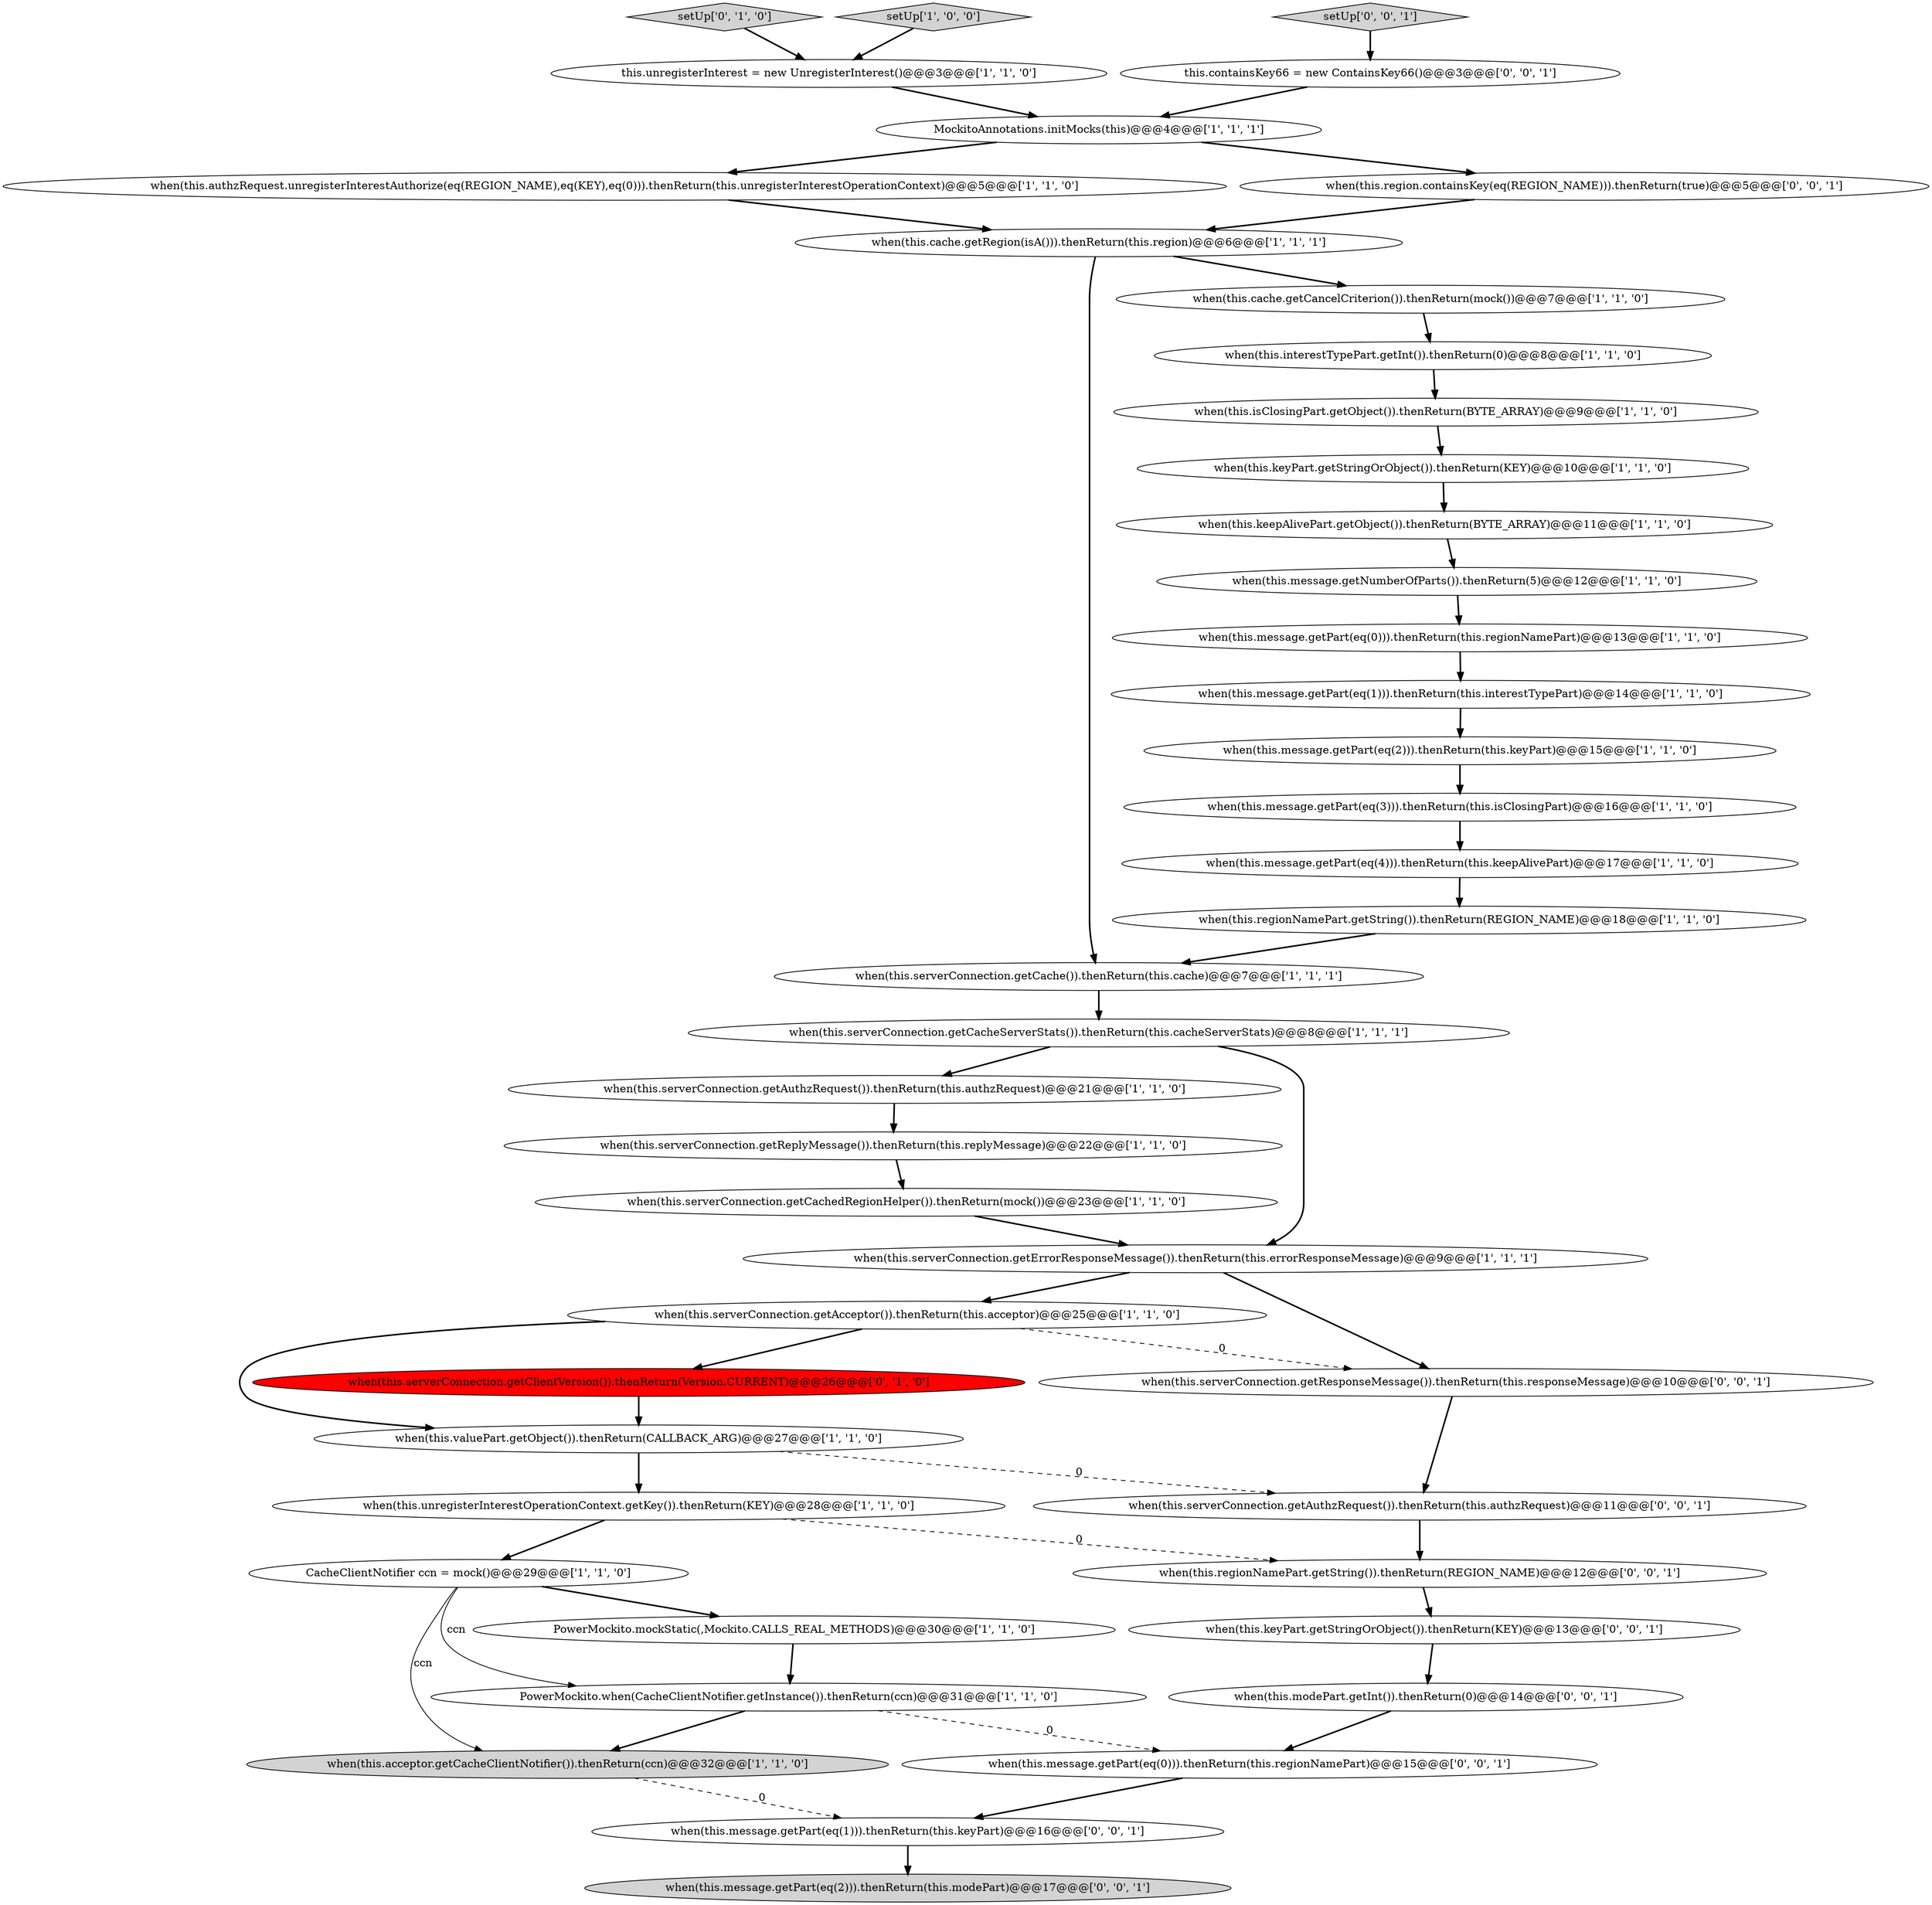 digraph {
24 [style = filled, label = "this.unregisterInterest = new UnregisterInterest()@@@3@@@['1', '1', '0']", fillcolor = white, shape = ellipse image = "AAA0AAABBB1BBB"];
25 [style = filled, label = "when(this.cache.getRegion(isA())).thenReturn(this.region)@@@6@@@['1', '1', '1']", fillcolor = white, shape = ellipse image = "AAA0AAABBB1BBB"];
2 [style = filled, label = "when(this.message.getPart(eq(1))).thenReturn(this.interestTypePart)@@@14@@@['1', '1', '0']", fillcolor = white, shape = ellipse image = "AAA0AAABBB1BBB"];
4 [style = filled, label = "when(this.keepAlivePart.getObject()).thenReturn(BYTE_ARRAY)@@@11@@@['1', '1', '0']", fillcolor = white, shape = ellipse image = "AAA0AAABBB1BBB"];
36 [style = filled, label = "when(this.serverConnection.getAuthzRequest()).thenReturn(this.authzRequest)@@@11@@@['0', '0', '1']", fillcolor = white, shape = ellipse image = "AAA0AAABBB3BBB"];
0 [style = filled, label = "when(this.acceptor.getCacheClientNotifier()).thenReturn(ccn)@@@32@@@['1', '1', '0']", fillcolor = lightgray, shape = ellipse image = "AAA0AAABBB1BBB"];
6 [style = filled, label = "when(this.unregisterInterestOperationContext.getKey()).thenReturn(KEY)@@@28@@@['1', '1', '0']", fillcolor = white, shape = ellipse image = "AAA0AAABBB1BBB"];
23 [style = filled, label = "when(this.message.getPart(eq(4))).thenReturn(this.keepAlivePart)@@@17@@@['1', '1', '0']", fillcolor = white, shape = ellipse image = "AAA0AAABBB1BBB"];
1 [style = filled, label = "when(this.serverConnection.getAcceptor()).thenReturn(this.acceptor)@@@25@@@['1', '1', '0']", fillcolor = white, shape = ellipse image = "AAA0AAABBB1BBB"];
22 [style = filled, label = "CacheClientNotifier ccn = mock()@@@29@@@['1', '1', '0']", fillcolor = white, shape = ellipse image = "AAA0AAABBB1BBB"];
29 [style = filled, label = "when(this.valuePart.getObject()).thenReturn(CALLBACK_ARG)@@@27@@@['1', '1', '0']", fillcolor = white, shape = ellipse image = "AAA0AAABBB1BBB"];
41 [style = filled, label = "when(this.serverConnection.getResponseMessage()).thenReturn(this.responseMessage)@@@10@@@['0', '0', '1']", fillcolor = white, shape = ellipse image = "AAA0AAABBB3BBB"];
18 [style = filled, label = "when(this.message.getPart(eq(2))).thenReturn(this.keyPart)@@@15@@@['1', '1', '0']", fillcolor = white, shape = ellipse image = "AAA0AAABBB1BBB"];
11 [style = filled, label = "when(this.cache.getCancelCriterion()).thenReturn(mock())@@@7@@@['1', '1', '0']", fillcolor = white, shape = ellipse image = "AAA0AAABBB1BBB"];
20 [style = filled, label = "when(this.authzRequest.unregisterInterestAuthorize(eq(REGION_NAME),eq(KEY),eq(0))).thenReturn(this.unregisterInterestOperationContext)@@@5@@@['1', '1', '0']", fillcolor = white, shape = ellipse image = "AAA0AAABBB1BBB"];
15 [style = filled, label = "when(this.serverConnection.getCachedRegionHelper()).thenReturn(mock())@@@23@@@['1', '1', '0']", fillcolor = white, shape = ellipse image = "AAA0AAABBB1BBB"];
12 [style = filled, label = "when(this.serverConnection.getErrorResponseMessage()).thenReturn(this.errorResponseMessage)@@@9@@@['1', '1', '1']", fillcolor = white, shape = ellipse image = "AAA0AAABBB1BBB"];
31 [style = filled, label = "setUp['0', '1', '0']", fillcolor = lightgray, shape = diamond image = "AAA0AAABBB2BBB"];
39 [style = filled, label = "when(this.modePart.getInt()).thenReturn(0)@@@14@@@['0', '0', '1']", fillcolor = white, shape = ellipse image = "AAA0AAABBB3BBB"];
30 [style = filled, label = "when(this.serverConnection.getClientVersion()).thenReturn(Version.CURRENT)@@@26@@@['0', '1', '0']", fillcolor = red, shape = ellipse image = "AAA1AAABBB2BBB"];
37 [style = filled, label = "when(this.regionNamePart.getString()).thenReturn(REGION_NAME)@@@12@@@['0', '0', '1']", fillcolor = white, shape = ellipse image = "AAA0AAABBB3BBB"];
28 [style = filled, label = "when(this.serverConnection.getReplyMessage()).thenReturn(this.replyMessage)@@@22@@@['1', '1', '0']", fillcolor = white, shape = ellipse image = "AAA0AAABBB1BBB"];
33 [style = filled, label = "when(this.keyPart.getStringOrObject()).thenReturn(KEY)@@@13@@@['0', '0', '1']", fillcolor = white, shape = ellipse image = "AAA0AAABBB3BBB"];
7 [style = filled, label = "when(this.regionNamePart.getString()).thenReturn(REGION_NAME)@@@18@@@['1', '1', '0']", fillcolor = white, shape = ellipse image = "AAA0AAABBB1BBB"];
17 [style = filled, label = "PowerMockito.mockStatic(,Mockito.CALLS_REAL_METHODS)@@@30@@@['1', '1', '0']", fillcolor = white, shape = ellipse image = "AAA0AAABBB1BBB"];
32 [style = filled, label = "when(this.message.getPart(eq(0))).thenReturn(this.regionNamePart)@@@15@@@['0', '0', '1']", fillcolor = white, shape = ellipse image = "AAA0AAABBB3BBB"];
5 [style = filled, label = "when(this.message.getPart(eq(0))).thenReturn(this.regionNamePart)@@@13@@@['1', '1', '0']", fillcolor = white, shape = ellipse image = "AAA0AAABBB1BBB"];
10 [style = filled, label = "when(this.isClosingPart.getObject()).thenReturn(BYTE_ARRAY)@@@9@@@['1', '1', '0']", fillcolor = white, shape = ellipse image = "AAA0AAABBB1BBB"];
8 [style = filled, label = "PowerMockito.when(CacheClientNotifier.getInstance()).thenReturn(ccn)@@@31@@@['1', '1', '0']", fillcolor = white, shape = ellipse image = "AAA0AAABBB1BBB"];
16 [style = filled, label = "when(this.message.getPart(eq(3))).thenReturn(this.isClosingPart)@@@16@@@['1', '1', '0']", fillcolor = white, shape = ellipse image = "AAA0AAABBB1BBB"];
26 [style = filled, label = "when(this.serverConnection.getCacheServerStats()).thenReturn(this.cacheServerStats)@@@8@@@['1', '1', '1']", fillcolor = white, shape = ellipse image = "AAA0AAABBB1BBB"];
19 [style = filled, label = "MockitoAnnotations.initMocks(this)@@@4@@@['1', '1', '1']", fillcolor = white, shape = ellipse image = "AAA0AAABBB1BBB"];
35 [style = filled, label = "this.containsKey66 = new ContainsKey66()@@@3@@@['0', '0', '1']", fillcolor = white, shape = ellipse image = "AAA0AAABBB3BBB"];
40 [style = filled, label = "when(this.region.containsKey(eq(REGION_NAME))).thenReturn(true)@@@5@@@['0', '0', '1']", fillcolor = white, shape = ellipse image = "AAA0AAABBB3BBB"];
27 [style = filled, label = "setUp['1', '0', '0']", fillcolor = lightgray, shape = diamond image = "AAA0AAABBB1BBB"];
14 [style = filled, label = "when(this.message.getNumberOfParts()).thenReturn(5)@@@12@@@['1', '1', '0']", fillcolor = white, shape = ellipse image = "AAA0AAABBB1BBB"];
21 [style = filled, label = "when(this.serverConnection.getCache()).thenReturn(this.cache)@@@7@@@['1', '1', '1']", fillcolor = white, shape = ellipse image = "AAA0AAABBB1BBB"];
38 [style = filled, label = "when(this.message.getPart(eq(2))).thenReturn(this.modePart)@@@17@@@['0', '0', '1']", fillcolor = lightgray, shape = ellipse image = "AAA0AAABBB3BBB"];
34 [style = filled, label = "when(this.message.getPart(eq(1))).thenReturn(this.keyPart)@@@16@@@['0', '0', '1']", fillcolor = white, shape = ellipse image = "AAA0AAABBB3BBB"];
42 [style = filled, label = "setUp['0', '0', '1']", fillcolor = lightgray, shape = diamond image = "AAA0AAABBB3BBB"];
3 [style = filled, label = "when(this.serverConnection.getAuthzRequest()).thenReturn(this.authzRequest)@@@21@@@['1', '1', '0']", fillcolor = white, shape = ellipse image = "AAA0AAABBB1BBB"];
9 [style = filled, label = "when(this.keyPart.getStringOrObject()).thenReturn(KEY)@@@10@@@['1', '1', '0']", fillcolor = white, shape = ellipse image = "AAA0AAABBB1BBB"];
13 [style = filled, label = "when(this.interestTypePart.getInt()).thenReturn(0)@@@8@@@['1', '1', '0']", fillcolor = white, shape = ellipse image = "AAA0AAABBB1BBB"];
13->10 [style = bold, label=""];
17->8 [style = bold, label=""];
4->14 [style = bold, label=""];
29->36 [style = dashed, label="0"];
24->19 [style = bold, label=""];
28->15 [style = bold, label=""];
6->22 [style = bold, label=""];
26->3 [style = bold, label=""];
19->20 [style = bold, label=""];
9->4 [style = bold, label=""];
31->24 [style = bold, label=""];
35->19 [style = bold, label=""];
8->32 [style = dashed, label="0"];
40->25 [style = bold, label=""];
2->18 [style = bold, label=""];
32->34 [style = bold, label=""];
16->23 [style = bold, label=""];
1->41 [style = dashed, label="0"];
1->30 [style = bold, label=""];
6->37 [style = dashed, label="0"];
12->1 [style = bold, label=""];
20->25 [style = bold, label=""];
30->29 [style = bold, label=""];
42->35 [style = bold, label=""];
12->41 [style = bold, label=""];
8->0 [style = bold, label=""];
21->26 [style = bold, label=""];
5->2 [style = bold, label=""];
3->28 [style = bold, label=""];
29->6 [style = bold, label=""];
26->12 [style = bold, label=""];
41->36 [style = bold, label=""];
33->39 [style = bold, label=""];
25->11 [style = bold, label=""];
39->32 [style = bold, label=""];
11->13 [style = bold, label=""];
7->21 [style = bold, label=""];
22->17 [style = bold, label=""];
0->34 [style = dashed, label="0"];
27->24 [style = bold, label=""];
10->9 [style = bold, label=""];
23->7 [style = bold, label=""];
15->12 [style = bold, label=""];
36->37 [style = bold, label=""];
34->38 [style = bold, label=""];
22->8 [style = solid, label="ccn"];
1->29 [style = bold, label=""];
19->40 [style = bold, label=""];
37->33 [style = bold, label=""];
25->21 [style = bold, label=""];
14->5 [style = bold, label=""];
22->0 [style = solid, label="ccn"];
18->16 [style = bold, label=""];
}

